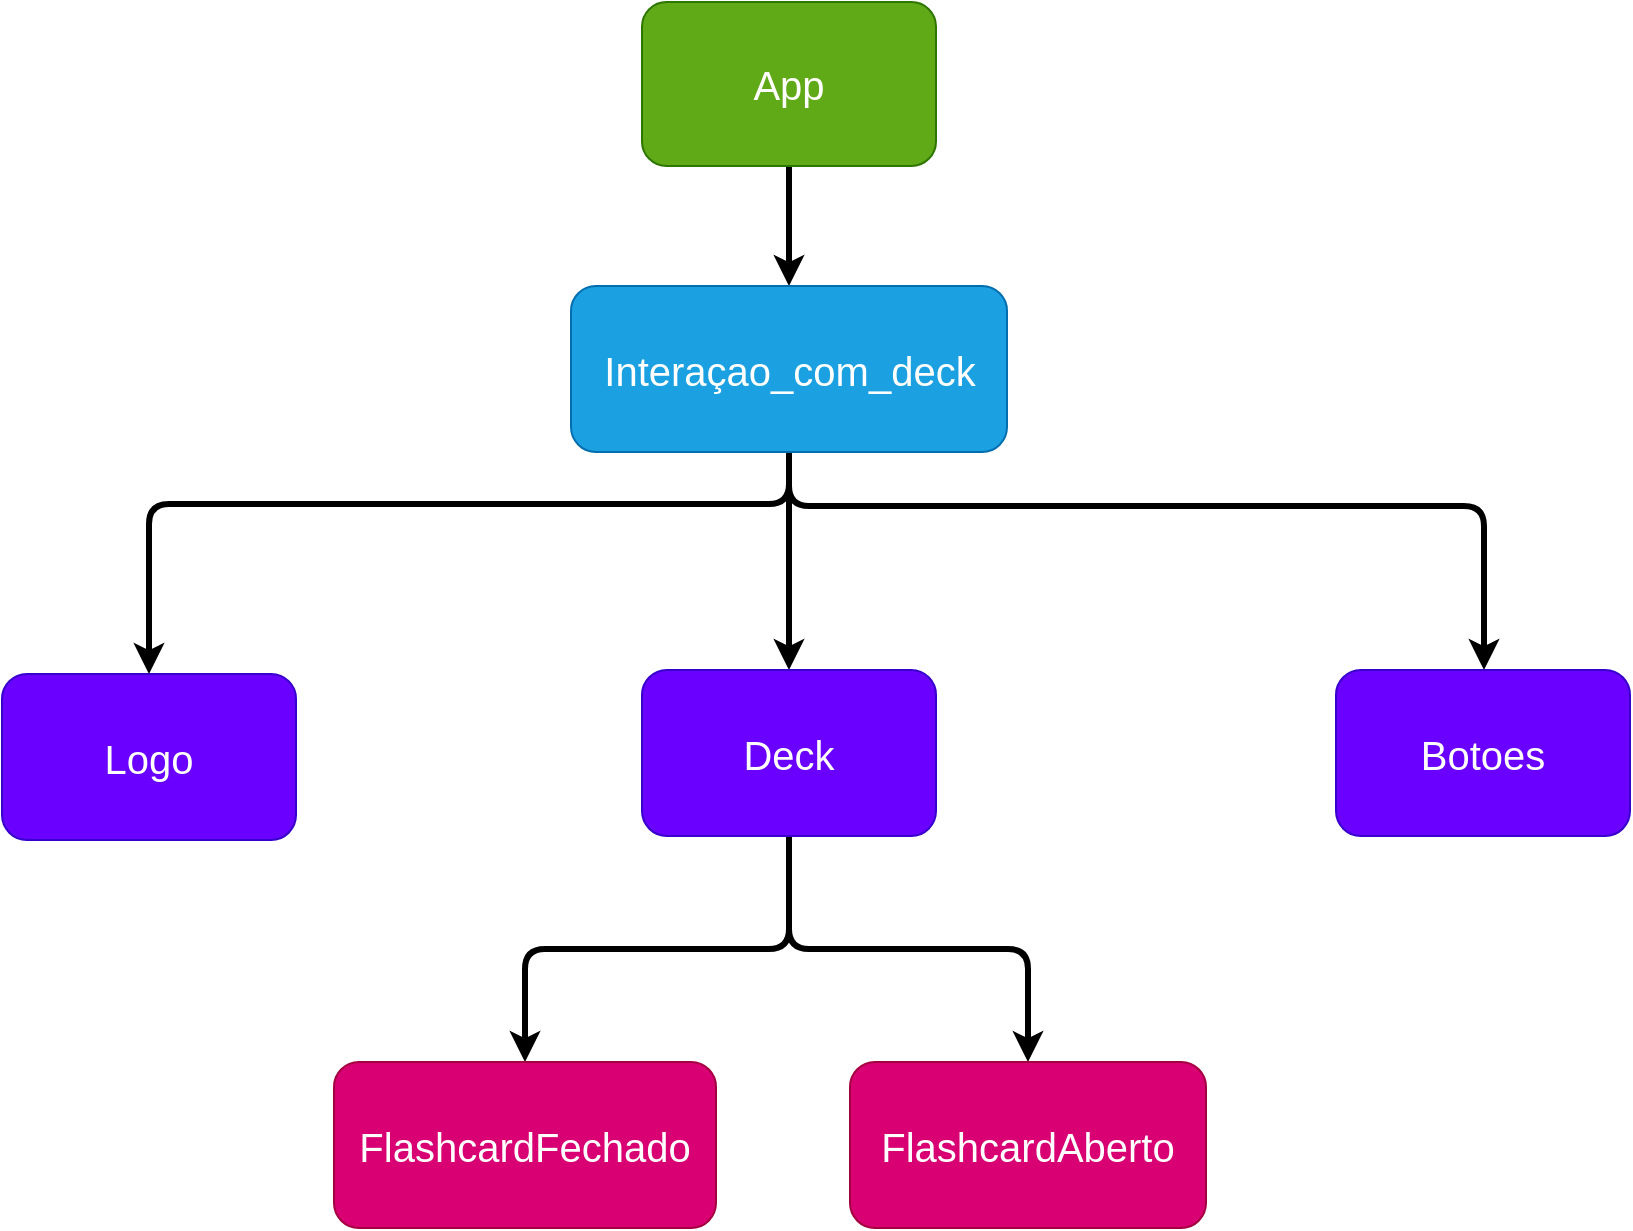 <mxfile>
    <diagram id="-OWEaplew2wrAXmBVVxK" name="Página-1">
        <mxGraphModel dx="1134" dy="720" grid="0" gridSize="10" guides="1" tooltips="1" connect="1" arrows="1" fold="1" page="1" pageScale="1" pageWidth="827" pageHeight="1169" background="#ffffff" math="0" shadow="0">
            <root>
                <mxCell id="0"/>
                <mxCell id="1" parent="0"/>
                <mxCell id="18" value="" style="edgeStyle=none;html=1;fontSize=20;strokeColor=#000000;strokeWidth=3;" edge="1" parent="1" source="12" target="14">
                    <mxGeometry relative="1" as="geometry"/>
                </mxCell>
                <mxCell id="12" value="&lt;font style=&quot;font-size: 20px&quot;&gt;App&lt;/font&gt;" style="rounded=1;whiteSpace=wrap;html=1;fillColor=#60a917;fontColor=#ffffff;strokeColor=#2D7600;" vertex="1" parent="1">
                    <mxGeometry x="329" y="16" width="147" height="82" as="geometry"/>
                </mxCell>
                <mxCell id="13" value="&lt;font style=&quot;font-size: 20px&quot;&gt;Logo&lt;/font&gt;" style="rounded=1;whiteSpace=wrap;html=1;fillColor=#6a00ff;fontColor=#ffffff;strokeColor=#3700CC;" vertex="1" parent="1">
                    <mxGeometry x="9" y="352" width="147" height="83" as="geometry"/>
                </mxCell>
                <mxCell id="24" style="edgeStyle=orthogonalEdgeStyle;html=1;entryX=0.5;entryY=0;entryDx=0;entryDy=0;fontSize=20;strokeColor=#000000;strokeWidth=3;" edge="1" parent="1" source="14" target="13">
                    <mxGeometry relative="1" as="geometry">
                        <Array as="points">
                            <mxPoint x="402" y="267"/>
                            <mxPoint x="82" y="267"/>
                        </Array>
                    </mxGeometry>
                </mxCell>
                <mxCell id="25" style="edgeStyle=orthogonalEdgeStyle;html=1;fontSize=20;strokeColor=#000000;strokeWidth=3;" edge="1" parent="1" source="14" target="15">
                    <mxGeometry relative="1" as="geometry">
                        <Array as="points">
                            <mxPoint x="402" y="268"/>
                            <mxPoint x="750" y="268"/>
                        </Array>
                    </mxGeometry>
                </mxCell>
                <mxCell id="27" value="" style="edgeStyle=orthogonalEdgeStyle;html=1;fontSize=20;strokeColor=#000000;strokeWidth=3;" edge="1" parent="1" source="14" target="26">
                    <mxGeometry relative="1" as="geometry"/>
                </mxCell>
                <mxCell id="14" value="&lt;font style=&quot;font-size: 20px&quot;&gt;Interaçao_com_deck&lt;/font&gt;" style="rounded=1;whiteSpace=wrap;html=1;fillColor=#1ba1e2;fontColor=#ffffff;strokeColor=#006EAF;" vertex="1" parent="1">
                    <mxGeometry x="293.5" y="158" width="218" height="83" as="geometry"/>
                </mxCell>
                <mxCell id="15" value="&lt;font style=&quot;font-size: 20px&quot;&gt;Botoes&lt;/font&gt;" style="rounded=1;whiteSpace=wrap;html=1;fillColor=#6a00ff;fontColor=#ffffff;strokeColor=#3700CC;" vertex="1" parent="1">
                    <mxGeometry x="676" y="350" width="147" height="83" as="geometry"/>
                </mxCell>
                <mxCell id="31" style="edgeStyle=orthogonalEdgeStyle;html=1;entryX=0.5;entryY=0;entryDx=0;entryDy=0;fontSize=20;strokeColor=#000000;strokeWidth=3;" edge="1" parent="1" source="26" target="29">
                    <mxGeometry relative="1" as="geometry"/>
                </mxCell>
                <mxCell id="35" style="edgeStyle=elbowEdgeStyle;html=1;exitX=0.5;exitY=1;exitDx=0;exitDy=0;fontSize=20;strokeColor=#000000;strokeWidth=3;elbow=vertical;" edge="1" parent="1" source="26" target="30">
                    <mxGeometry relative="1" as="geometry"/>
                </mxCell>
                <mxCell id="26" value="&lt;span style=&quot;font-size: 20px&quot;&gt;Deck&lt;/span&gt;" style="rounded=1;whiteSpace=wrap;html=1;fillColor=#6a00ff;fontColor=#ffffff;strokeColor=#3700CC;" vertex="1" parent="1">
                    <mxGeometry x="329" y="350" width="147" height="83" as="geometry"/>
                </mxCell>
                <mxCell id="29" value="&lt;span style=&quot;font-size: 20px&quot;&gt;FlashcardAberto&lt;/span&gt;" style="rounded=1;whiteSpace=wrap;html=1;fillColor=#d80073;fontColor=#ffffff;strokeColor=#A50040;" vertex="1" parent="1">
                    <mxGeometry x="433" y="546" width="178" height="83" as="geometry"/>
                </mxCell>
                <mxCell id="30" value="&lt;span style=&quot;font-size: 20px&quot;&gt;FlashcardFechado&lt;/span&gt;" style="rounded=1;whiteSpace=wrap;html=1;fillColor=#d80073;fontColor=#ffffff;strokeColor=#A50040;" vertex="1" parent="1">
                    <mxGeometry x="175" y="546" width="191" height="83" as="geometry"/>
                </mxCell>
            </root>
        </mxGraphModel>
    </diagram>
</mxfile>